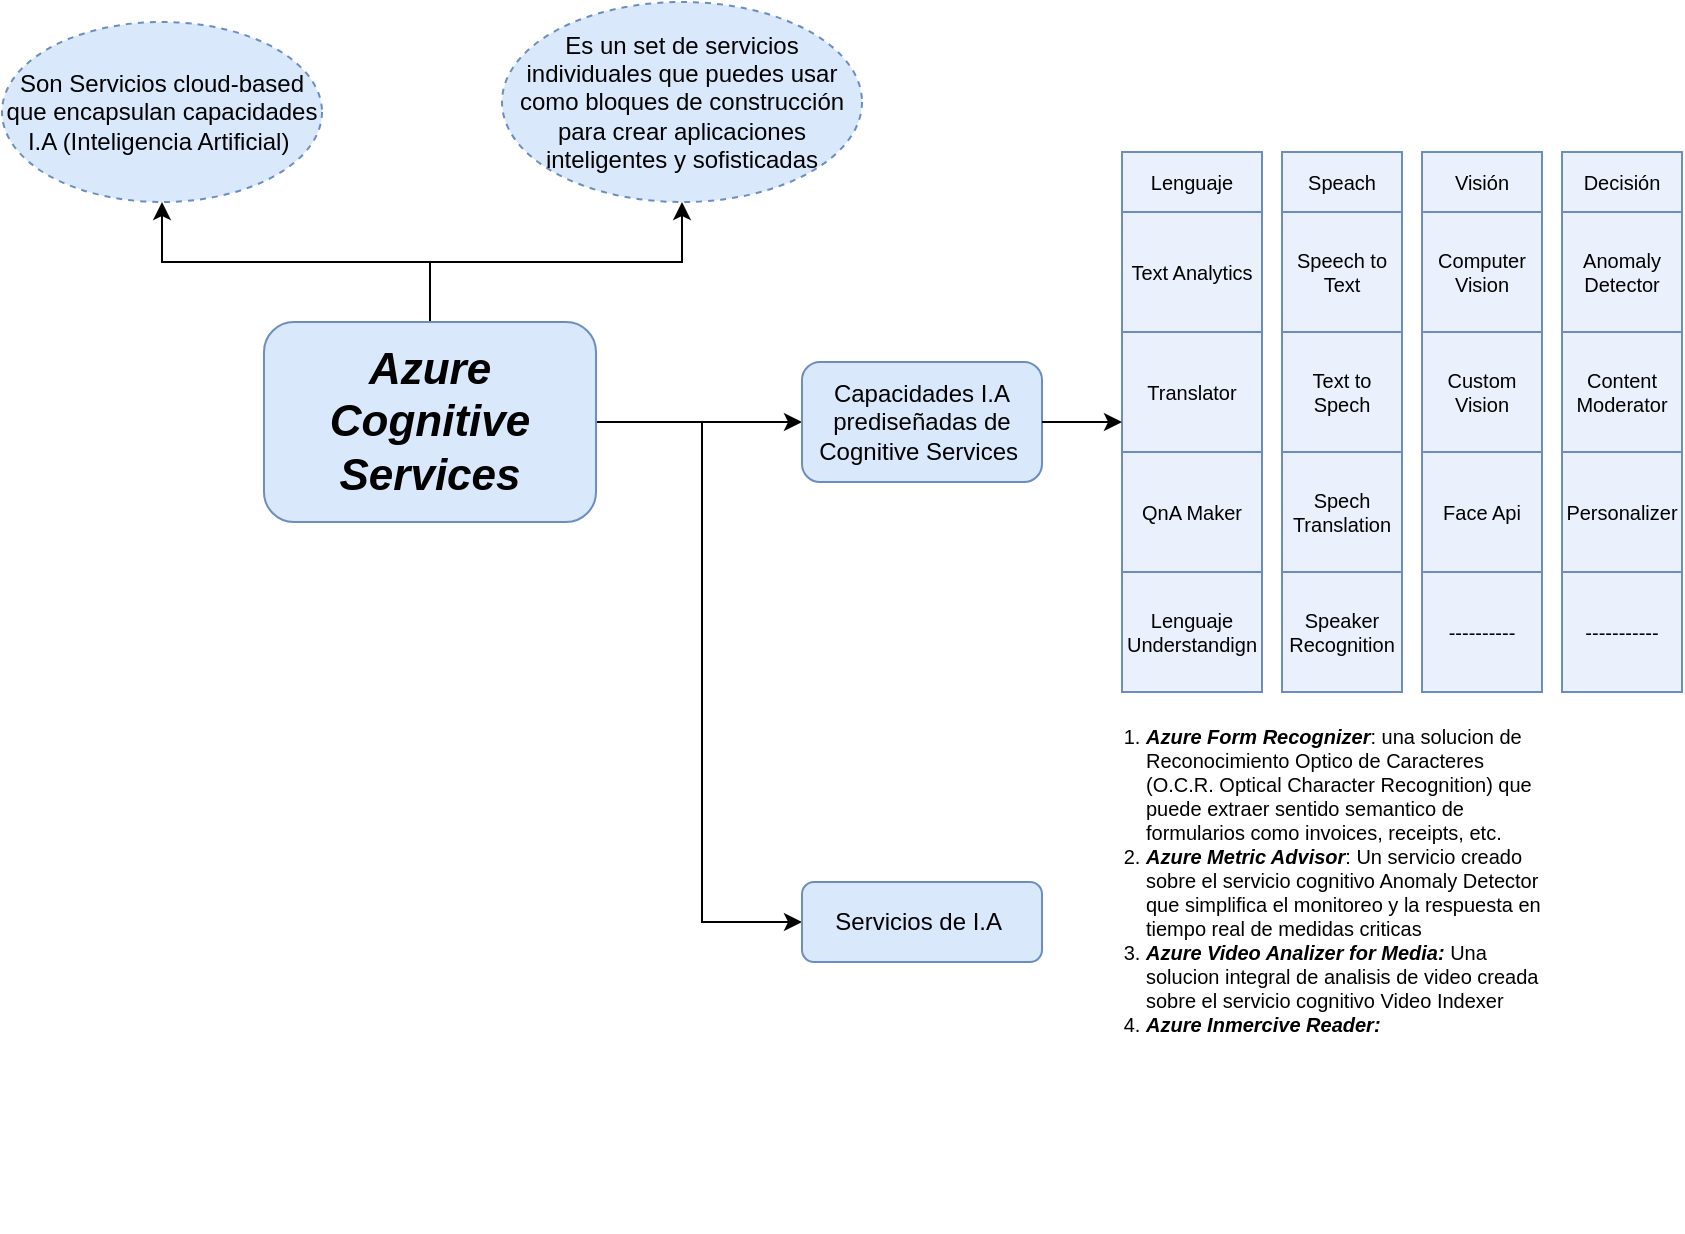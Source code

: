 <mxfile version="15.5.8" type="github">
  <diagram id="Uhn_6moB0uJkG4MjftD4" name="Page-1">
    <mxGraphModel dx="1185" dy="665" grid="1" gridSize="10" guides="1" tooltips="1" connect="1" arrows="1" fold="1" page="1" pageScale="1" pageWidth="827" pageHeight="1169" math="0" shadow="0">
      <root>
        <mxCell id="0" />
        <mxCell id="1" parent="0" />
        <mxCell id="RiblvqADB9qFJhKNjGHc-3" value="" style="edgeStyle=orthogonalEdgeStyle;rounded=0;orthogonalLoop=1;jettySize=auto;html=1;fontSize=22;" edge="1" parent="1" source="RiblvqADB9qFJhKNjGHc-1" target="RiblvqADB9qFJhKNjGHc-2">
          <mxGeometry relative="1" as="geometry" />
        </mxCell>
        <mxCell id="RiblvqADB9qFJhKNjGHc-5" value="" style="edgeStyle=orthogonalEdgeStyle;rounded=0;orthogonalLoop=1;jettySize=auto;html=1;fontSize=22;" edge="1" parent="1" source="RiblvqADB9qFJhKNjGHc-1" target="RiblvqADB9qFJhKNjGHc-4">
          <mxGeometry relative="1" as="geometry" />
        </mxCell>
        <mxCell id="RiblvqADB9qFJhKNjGHc-7" value="" style="edgeStyle=orthogonalEdgeStyle;rounded=0;orthogonalLoop=1;jettySize=auto;html=1;fontSize=22;" edge="1" parent="1" source="RiblvqADB9qFJhKNjGHc-1" target="RiblvqADB9qFJhKNjGHc-6">
          <mxGeometry relative="1" as="geometry" />
        </mxCell>
        <mxCell id="RiblvqADB9qFJhKNjGHc-51" value="" style="edgeStyle=orthogonalEdgeStyle;rounded=0;orthogonalLoop=1;jettySize=auto;html=1;fontSize=10;entryX=0;entryY=0.5;entryDx=0;entryDy=0;" edge="1" parent="1" source="RiblvqADB9qFJhKNjGHc-1" target="RiblvqADB9qFJhKNjGHc-50">
          <mxGeometry relative="1" as="geometry">
            <Array as="points">
              <mxPoint x="550" y="250" />
              <mxPoint x="550" y="500" />
            </Array>
          </mxGeometry>
        </mxCell>
        <mxCell id="RiblvqADB9qFJhKNjGHc-1" value="&lt;font style=&quot;font-size: 22px&quot;&gt;&lt;b&gt;&lt;i&gt;Azure Cognitive Services&lt;/i&gt;&lt;/b&gt;&lt;/font&gt;" style="rounded=1;whiteSpace=wrap;html=1;fillColor=#dae8fc;strokeColor=#6c8ebf;" vertex="1" parent="1">
          <mxGeometry x="331" y="200" width="166" height="100" as="geometry" />
        </mxCell>
        <mxCell id="RiblvqADB9qFJhKNjGHc-2" value="Son Servicios cloud-based que encapsulan capacidades I.A (Inteligencia Artificial)&amp;nbsp;" style="ellipse;whiteSpace=wrap;html=1;rounded=1;strokeColor=#6c8ebf;fillColor=#dae8fc;dashed=1;" vertex="1" parent="1">
          <mxGeometry x="200" y="50" width="160" height="90" as="geometry" />
        </mxCell>
        <mxCell id="RiblvqADB9qFJhKNjGHc-4" value="Es un set de servicios individuales que puedes usar como bloques de construcción para crear aplicaciones inteligentes y sofisticadas" style="ellipse;whiteSpace=wrap;html=1;rounded=1;strokeColor=#6c8ebf;fillColor=#dae8fc;dashed=1;" vertex="1" parent="1">
          <mxGeometry x="450" y="40" width="180" height="100" as="geometry" />
        </mxCell>
        <mxCell id="RiblvqADB9qFJhKNjGHc-6" value="Capacidades I.A prediseñadas de Cognitive Services&amp;nbsp;" style="whiteSpace=wrap;html=1;rounded=1;strokeColor=#6c8ebf;fillColor=#dae8fc;" vertex="1" parent="1">
          <mxGeometry x="600" y="220" width="120" height="60" as="geometry" />
        </mxCell>
        <mxCell id="RiblvqADB9qFJhKNjGHc-27" value="Translator" style="rounded=0;whiteSpace=wrap;html=1;fontSize=10;fillColor=#EAF0FC;strokeColor=#6c8ebf;" vertex="1" parent="1">
          <mxGeometry x="760" y="205" width="70" height="60" as="geometry" />
        </mxCell>
        <mxCell id="RiblvqADB9qFJhKNjGHc-28" value="Text to Spech" style="rounded=0;whiteSpace=wrap;html=1;fontSize=10;fillColor=#EAF0FC;strokeColor=#6c8ebf;" vertex="1" parent="1">
          <mxGeometry x="840" y="205" width="60" height="60" as="geometry" />
        </mxCell>
        <mxCell id="RiblvqADB9qFJhKNjGHc-29" value="Custom Vision" style="rounded=0;whiteSpace=wrap;html=1;fontSize=10;fillColor=#EAF0FC;strokeColor=#6c8ebf;" vertex="1" parent="1">
          <mxGeometry x="910" y="205" width="60" height="60" as="geometry" />
        </mxCell>
        <mxCell id="RiblvqADB9qFJhKNjGHc-30" value="Content Moderator" style="rounded=0;whiteSpace=wrap;html=1;fontSize=10;fillColor=#EAF0FC;strokeColor=#6c8ebf;" vertex="1" parent="1">
          <mxGeometry x="980" y="205" width="60" height="60" as="geometry" />
        </mxCell>
        <mxCell id="RiblvqADB9qFJhKNjGHc-31" value="QnA Maker" style="rounded=0;whiteSpace=wrap;html=1;fontSize=10;fillColor=#EAF0FC;strokeColor=#6c8ebf;" vertex="1" parent="1">
          <mxGeometry x="760" y="265" width="70" height="60" as="geometry" />
        </mxCell>
        <mxCell id="RiblvqADB9qFJhKNjGHc-32" value="Spech Translation" style="rounded=0;whiteSpace=wrap;html=1;fontSize=10;fillColor=#EAF0FC;strokeColor=#6c8ebf;" vertex="1" parent="1">
          <mxGeometry x="840" y="265" width="60" height="60" as="geometry" />
        </mxCell>
        <mxCell id="RiblvqADB9qFJhKNjGHc-33" value="Face Api" style="rounded=0;whiteSpace=wrap;html=1;fontSize=10;fillColor=#EAF0FC;strokeColor=#6c8ebf;" vertex="1" parent="1">
          <mxGeometry x="910" y="265" width="60" height="60" as="geometry" />
        </mxCell>
        <mxCell id="RiblvqADB9qFJhKNjGHc-34" value="Personalizer" style="rounded=0;whiteSpace=wrap;html=1;fontSize=10;fillColor=#EAF0FC;strokeColor=#6c8ebf;" vertex="1" parent="1">
          <mxGeometry x="980" y="265" width="60" height="60" as="geometry" />
        </mxCell>
        <mxCell id="RiblvqADB9qFJhKNjGHc-35" value="Lenguaje Understandign" style="rounded=0;whiteSpace=wrap;html=1;fontSize=10;fillColor=#EAF0FC;strokeColor=#6c8ebf;" vertex="1" parent="1">
          <mxGeometry x="760" y="325" width="70" height="60" as="geometry" />
        </mxCell>
        <mxCell id="RiblvqADB9qFJhKNjGHc-36" value="Speaker Recognition" style="rounded=0;whiteSpace=wrap;html=1;fontSize=10;fillColor=#EAF0FC;strokeColor=#6c8ebf;" vertex="1" parent="1">
          <mxGeometry x="840" y="325" width="60" height="60" as="geometry" />
        </mxCell>
        <mxCell id="RiblvqADB9qFJhKNjGHc-37" value="----------" style="rounded=0;whiteSpace=wrap;html=1;fontSize=10;fillColor=#EAF0FC;strokeColor=#6c8ebf;" vertex="1" parent="1">
          <mxGeometry x="910" y="325" width="60" height="60" as="geometry" />
        </mxCell>
        <mxCell id="RiblvqADB9qFJhKNjGHc-38" value="-----------" style="rounded=0;whiteSpace=wrap;html=1;fontSize=10;fillColor=#EAF0FC;strokeColor=#6c8ebf;" vertex="1" parent="1">
          <mxGeometry x="980" y="325" width="60" height="60" as="geometry" />
        </mxCell>
        <mxCell id="RiblvqADB9qFJhKNjGHc-39" value="Text Analytics" style="rounded=0;whiteSpace=wrap;html=1;fontSize=10;fillColor=#EAF0FC;strokeColor=#6c8ebf;" vertex="1" parent="1">
          <mxGeometry x="760" y="145" width="70" height="60" as="geometry" />
        </mxCell>
        <mxCell id="RiblvqADB9qFJhKNjGHc-40" value="Speech to Text" style="rounded=0;whiteSpace=wrap;html=1;fontSize=10;fillColor=#EAF0FC;strokeColor=#6c8ebf;" vertex="1" parent="1">
          <mxGeometry x="840" y="145" width="60" height="60" as="geometry" />
        </mxCell>
        <mxCell id="RiblvqADB9qFJhKNjGHc-41" value="Computer Vision" style="rounded=0;whiteSpace=wrap;html=1;fontSize=10;fillColor=#EAF0FC;strokeColor=#6c8ebf;" vertex="1" parent="1">
          <mxGeometry x="910" y="145" width="60" height="60" as="geometry" />
        </mxCell>
        <mxCell id="RiblvqADB9qFJhKNjGHc-42" value="Anomaly Detector" style="rounded=0;whiteSpace=wrap;html=1;fontSize=10;fillColor=#EAF0FC;strokeColor=#6c8ebf;" vertex="1" parent="1">
          <mxGeometry x="980" y="145" width="60" height="60" as="geometry" />
        </mxCell>
        <mxCell id="RiblvqADB9qFJhKNjGHc-45" value="&lt;font style=&quot;font-size: 10px&quot;&gt;Visión&lt;/font&gt;" style="rounded=0;whiteSpace=wrap;html=1;fontSize=10;fillColor=#EAF0FC;strokeColor=#6c8ebf;" vertex="1" parent="1">
          <mxGeometry x="910" y="115" width="60" height="30" as="geometry" />
        </mxCell>
        <mxCell id="RiblvqADB9qFJhKNjGHc-46" value="&lt;font style=&quot;font-size: 10px&quot;&gt;Decisión&lt;/font&gt;" style="rounded=0;whiteSpace=wrap;html=1;fontSize=10;fillColor=#EAF0FC;strokeColor=#6c8ebf;" vertex="1" parent="1">
          <mxGeometry x="980" y="115" width="60" height="30" as="geometry" />
        </mxCell>
        <mxCell id="RiblvqADB9qFJhKNjGHc-47" value="&lt;font style=&quot;font-size: 10px;&quot;&gt;Lenguaje&lt;/font&gt;" style="rounded=0;whiteSpace=wrap;html=1;fontSize=10;fillColor=#EAF0FC;strokeColor=#6c8ebf;" vertex="1" parent="1">
          <mxGeometry x="760" y="115" width="70" height="30" as="geometry" />
        </mxCell>
        <mxCell id="RiblvqADB9qFJhKNjGHc-48" value="&lt;font style=&quot;font-size: 10px&quot;&gt;Speach&lt;/font&gt;" style="rounded=0;whiteSpace=wrap;html=1;fontSize=10;fillColor=#EAF0FC;strokeColor=#6c8ebf;" vertex="1" parent="1">
          <mxGeometry x="840" y="115" width="60" height="30" as="geometry" />
        </mxCell>
        <mxCell id="RiblvqADB9qFJhKNjGHc-49" value="" style="endArrow=classic;html=1;rounded=0;fontSize=10;exitX=1;exitY=0.5;exitDx=0;exitDy=0;entryX=0;entryY=0.75;entryDx=0;entryDy=0;" edge="1" parent="1" source="RiblvqADB9qFJhKNjGHc-6" target="RiblvqADB9qFJhKNjGHc-27">
          <mxGeometry width="50" height="50" relative="1" as="geometry">
            <mxPoint x="770" y="170" as="sourcePoint" />
            <mxPoint x="820" y="120" as="targetPoint" />
          </mxGeometry>
        </mxCell>
        <mxCell id="RiblvqADB9qFJhKNjGHc-50" value="Servicios de I.A&amp;nbsp;" style="whiteSpace=wrap;html=1;rounded=1;strokeColor=#6c8ebf;fillColor=#dae8fc;" vertex="1" parent="1">
          <mxGeometry x="600" y="480" width="120" height="40" as="geometry" />
        </mxCell>
        <mxCell id="RiblvqADB9qFJhKNjGHc-52" value="&lt;ol&gt;&lt;li&gt;&lt;b&gt;&lt;i&gt;Azure Form Recognizer&lt;/i&gt;&lt;/b&gt;: una solucion de Reconocimiento Optico de Caracteres (O.C.R. Optical Character Recognition) que puede extraer sentido semantico de formularios como invoices, receipts, etc.&lt;/li&gt;&lt;li&gt;&lt;b&gt;&lt;i&gt;Azure Metric Advisor&lt;/i&gt;&lt;/b&gt;: Un servicio creado sobre el servicio cognitivo Anomaly Detector que simplifica el monitoreo y la respuesta en tiempo real de medidas criticas&lt;/li&gt;&lt;li&gt;&lt;i style=&quot;font-weight: bold&quot;&gt;Azure Video Analizer for Media: &lt;/i&gt;Una solucion integral de analisis de video creada sobre el servicio cognitivo Video Indexer&lt;/li&gt;&lt;li&gt;&lt;b&gt;&lt;i&gt;Azure Inmercive Reader:&lt;/i&gt;&lt;/b&gt;&lt;/li&gt;&lt;/ol&gt;" style="text;html=1;strokeColor=none;fillColor=none;align=left;verticalAlign=top;whiteSpace=wrap;rounded=0;fontSize=10;" vertex="1" parent="1">
          <mxGeometry x="730" y="385" width="240" height="270" as="geometry" />
        </mxCell>
      </root>
    </mxGraphModel>
  </diagram>
</mxfile>
